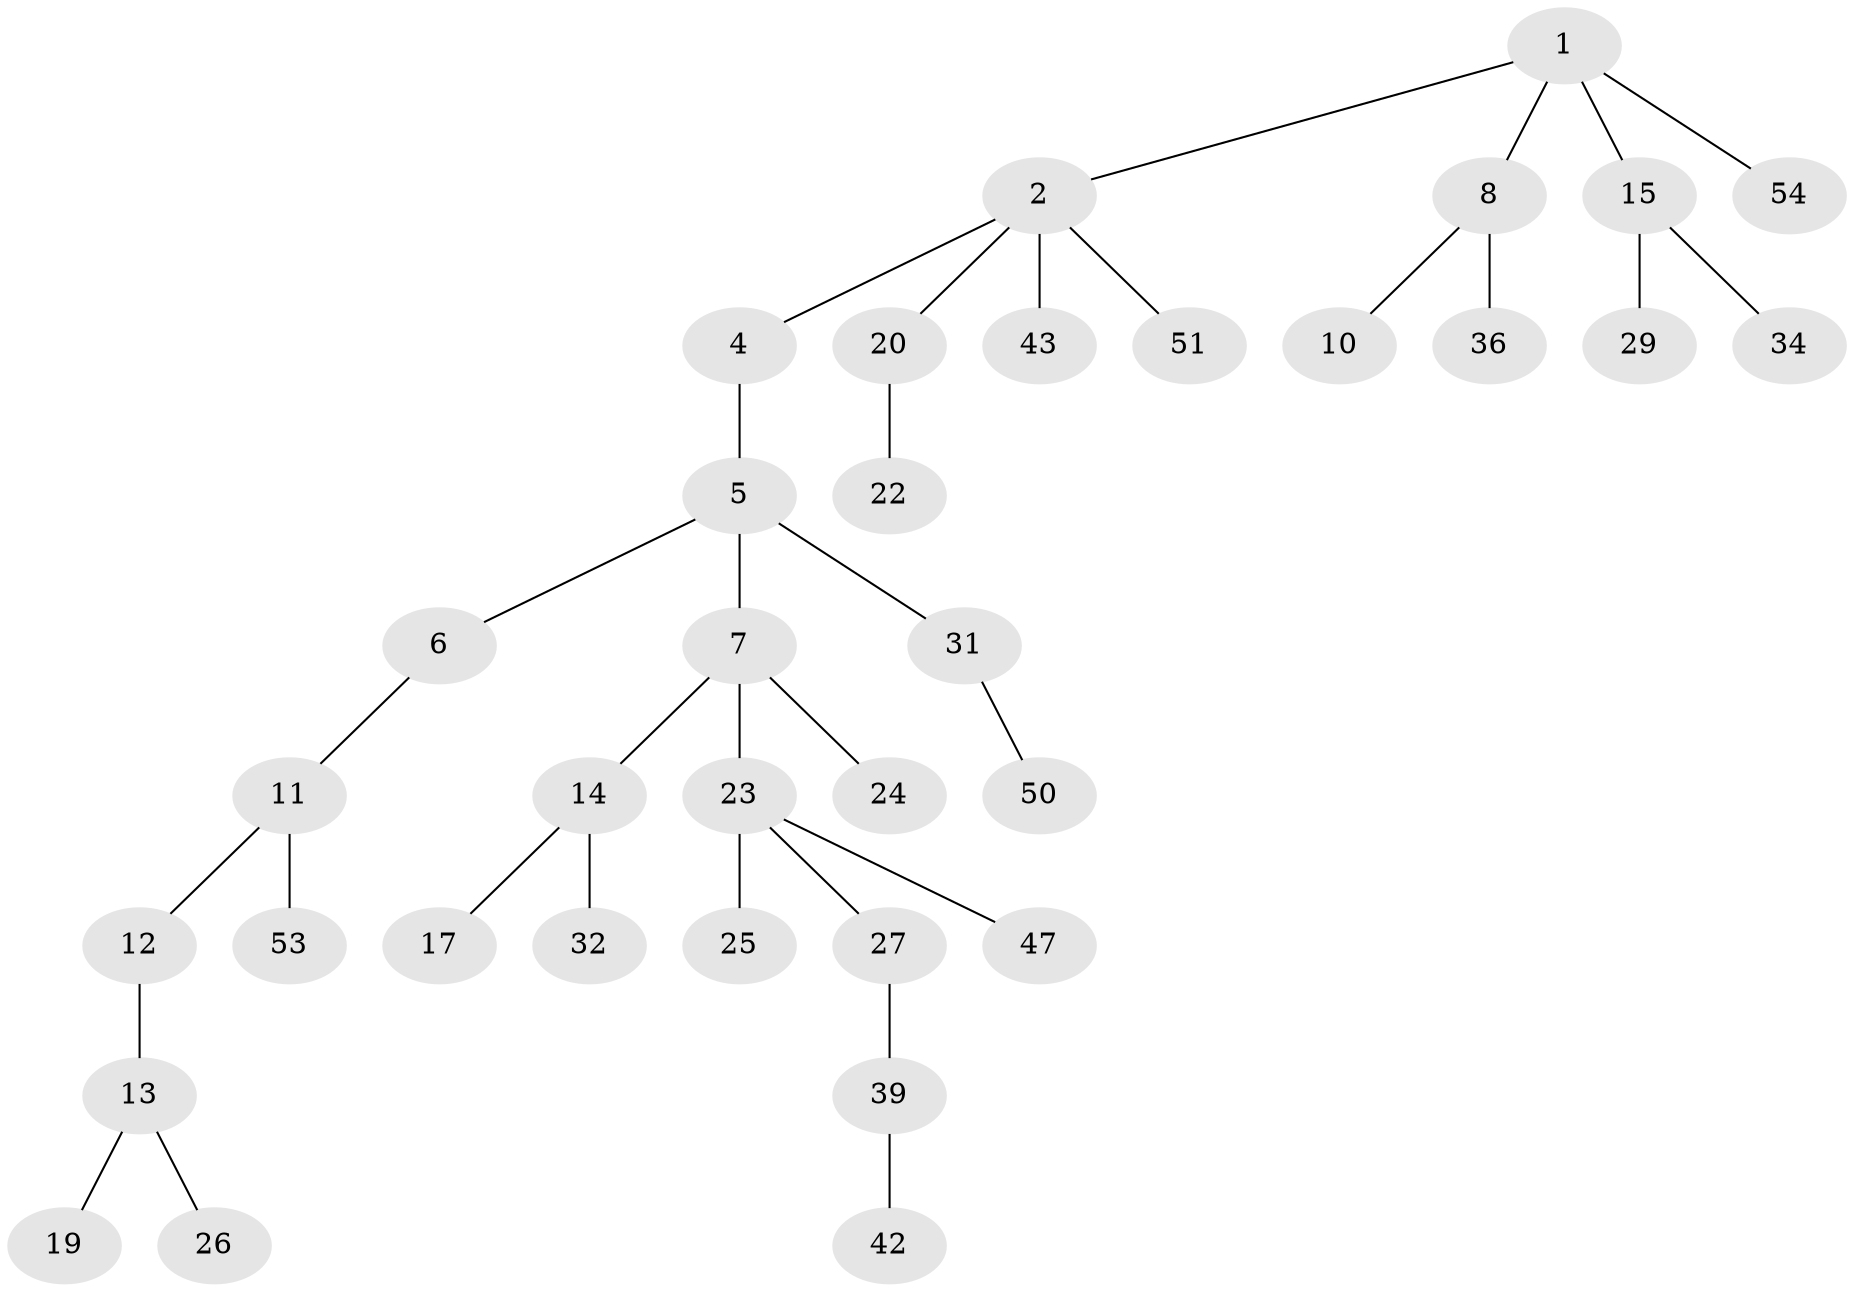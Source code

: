 // original degree distribution, {4: 0.14814814814814814, 2: 0.2962962962962963, 3: 0.1111111111111111, 1: 0.4444444444444444}
// Generated by graph-tools (version 1.1) at 2025/11/02/27/25 16:11:29]
// undirected, 35 vertices, 34 edges
graph export_dot {
graph [start="1"]
  node [color=gray90,style=filled];
  1 [super="+3"];
  2 [super="+35"];
  4 [super="+30"];
  5 [super="+21"];
  6;
  7 [super="+9"];
  8 [super="+48"];
  10;
  11 [super="+38"];
  12 [super="+37"];
  13 [super="+18"];
  14 [super="+33"];
  15 [super="+16"];
  17 [super="+52"];
  19 [super="+28"];
  20 [super="+44"];
  22;
  23 [super="+41"];
  24;
  25;
  26;
  27;
  29;
  31 [super="+46"];
  32 [super="+45"];
  34 [super="+49"];
  36;
  39 [super="+40"];
  42;
  43;
  47;
  50;
  51;
  53;
  54;
  1 -- 2;
  1 -- 15;
  1 -- 54;
  1 -- 8;
  2 -- 4;
  2 -- 20;
  2 -- 43;
  2 -- 51;
  4 -- 5;
  5 -- 6;
  5 -- 7;
  5 -- 31;
  6 -- 11;
  7 -- 23;
  7 -- 24;
  7 -- 14;
  8 -- 10;
  8 -- 36;
  11 -- 12;
  11 -- 53;
  12 -- 13;
  13 -- 26;
  13 -- 19;
  14 -- 17;
  14 -- 32;
  15 -- 34;
  15 -- 29;
  20 -- 22;
  23 -- 25;
  23 -- 27;
  23 -- 47;
  27 -- 39;
  31 -- 50;
  39 -- 42;
}
